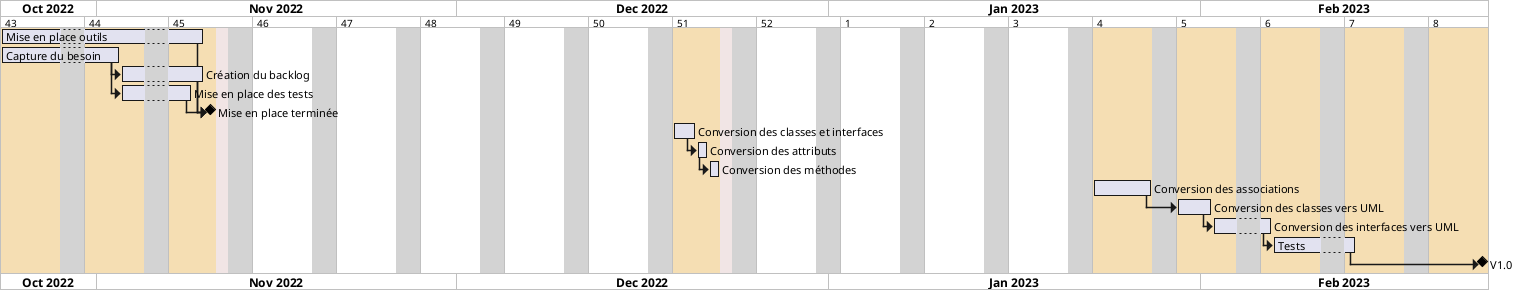@startgantt Gantt
projectscale weekly zoom 3
saturday are closed
sunday are closed
2022-11-11 is closed
2022-12-23 is closed

Project starts the 24th of october 2022
2022-10-24 to 2022-11-10 are named [Sprint mise en place]

2022-10-24 to 2022-11-10 are colored in Wheat
saturday are colored in LightGray
sunday are colored in LightGray

[Mise en place outils] starts at 2022-10-24 and ends at 2022-11-09
[Capture du besoin] starts at 2022-10-24 and ends at 2022-11-02
[Création du backlog] starts at 2022-10-24 and ends at 2022-11-09
[Mise en place des tests] lasts 4 days
[Capture du besoin] -> [Création du backlog]
[Capture du besoin] -> [Mise en place des tests]

[Mise en place terminée] happens at 2022-11-10
[Création du backlog] -> [Mise en place terminée]
[Mise en place outils] -> [Mise en place terminée]
[Mise en place des tests] -> [Mise en place terminée]

[Conversion des classes et interfaces] starts at 2022-12-19 and lasts 2 days
[Conversion des attributs] lasts 1 day
[Conversion des méthodes] lasts 1 day

[Conversion des classes et interfaces] -> [Conversion des attributs]
[Conversion des attributs] -> [Conversion des méthodes]

2022-12-19 to 2022-12-22 are colored in Wheat


[Conversion des associations] starts at 2023-01-23 and ends at 2023-01-27
2023-01-23 to 2023-01-27 are colored in Wheat
[Conversion des classes vers UML] starts at 2023-01-30 and ends at 2023-02-01
[Conversion des associations] -> [Conversion des classes vers UML]
[Conversion des interfaces vers UML] starts at 2023-02-02 and ends at 2023-02-06
[Conversion des classes vers UML] -> [Conversion des interfaces vers UML]
2023-01-30 to 2023-02-03 are colored in Wheat
[Tests] starts at 2023-02-07 and ends at 2023-02-13
[Conversion des interfaces vers UML] -> [Tests]
2023-02-06 to 2023-02-10 are colored in Wheat
2023-02-13 to 2023-02-17 are colored in Wheat
2023-02-20 to 2023-02-24 are colored in Wheat
[V1.0] happens at 2023-02-24
[Tests] -> [V1.0]
@endgantt